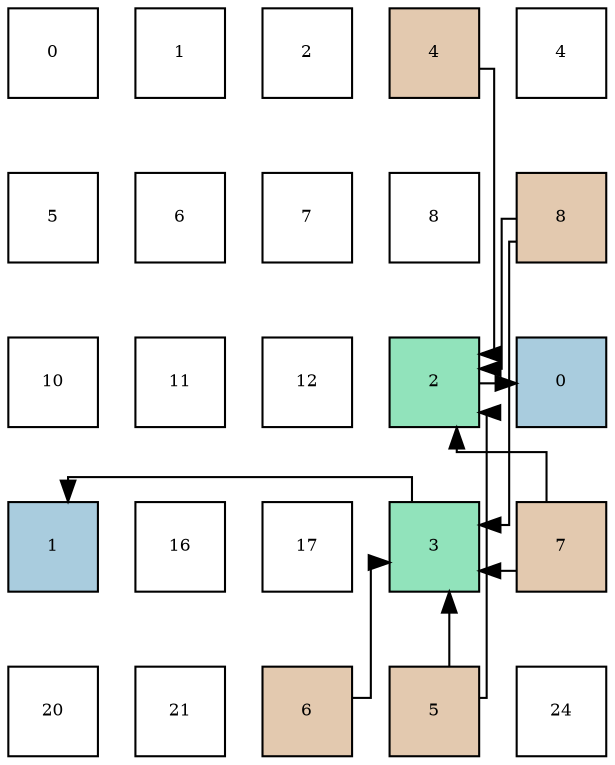 digraph layout{
 rankdir=TB;
 splines=ortho;
 node [style=filled shape=square fixedsize=true width=0.6];
0[label="0", fontsize=8, fillcolor="#ffffff"];
1[label="1", fontsize=8, fillcolor="#ffffff"];
2[label="2", fontsize=8, fillcolor="#ffffff"];
3[label="4", fontsize=8, fillcolor="#e3c9af"];
4[label="4", fontsize=8, fillcolor="#ffffff"];
5[label="5", fontsize=8, fillcolor="#ffffff"];
6[label="6", fontsize=8, fillcolor="#ffffff"];
7[label="7", fontsize=8, fillcolor="#ffffff"];
8[label="8", fontsize=8, fillcolor="#ffffff"];
9[label="8", fontsize=8, fillcolor="#e3c9af"];
10[label="10", fontsize=8, fillcolor="#ffffff"];
11[label="11", fontsize=8, fillcolor="#ffffff"];
12[label="12", fontsize=8, fillcolor="#ffffff"];
13[label="2", fontsize=8, fillcolor="#91e3bb"];
14[label="0", fontsize=8, fillcolor="#a9ccde"];
15[label="1", fontsize=8, fillcolor="#a9ccde"];
16[label="16", fontsize=8, fillcolor="#ffffff"];
17[label="17", fontsize=8, fillcolor="#ffffff"];
18[label="3", fontsize=8, fillcolor="#91e3bb"];
19[label="7", fontsize=8, fillcolor="#e3c9af"];
20[label="20", fontsize=8, fillcolor="#ffffff"];
21[label="21", fontsize=8, fillcolor="#ffffff"];
22[label="6", fontsize=8, fillcolor="#e3c9af"];
23[label="5", fontsize=8, fillcolor="#e3c9af"];
24[label="24", fontsize=8, fillcolor="#ffffff"];
edge [constraint=false, style=vis];13 -> 14;
18 -> 15;
3 -> 13;
23 -> 13;
23 -> 18;
22 -> 18;
19 -> 13;
19 -> 18;
9 -> 13;
9 -> 18;
edge [constraint=true, style=invis];
0 -> 5 -> 10 -> 15 -> 20;
1 -> 6 -> 11 -> 16 -> 21;
2 -> 7 -> 12 -> 17 -> 22;
3 -> 8 -> 13 -> 18 -> 23;
4 -> 9 -> 14 -> 19 -> 24;
rank = same {0 -> 1 -> 2 -> 3 -> 4};
rank = same {5 -> 6 -> 7 -> 8 -> 9};
rank = same {10 -> 11 -> 12 -> 13 -> 14};
rank = same {15 -> 16 -> 17 -> 18 -> 19};
rank = same {20 -> 21 -> 22 -> 23 -> 24};
}